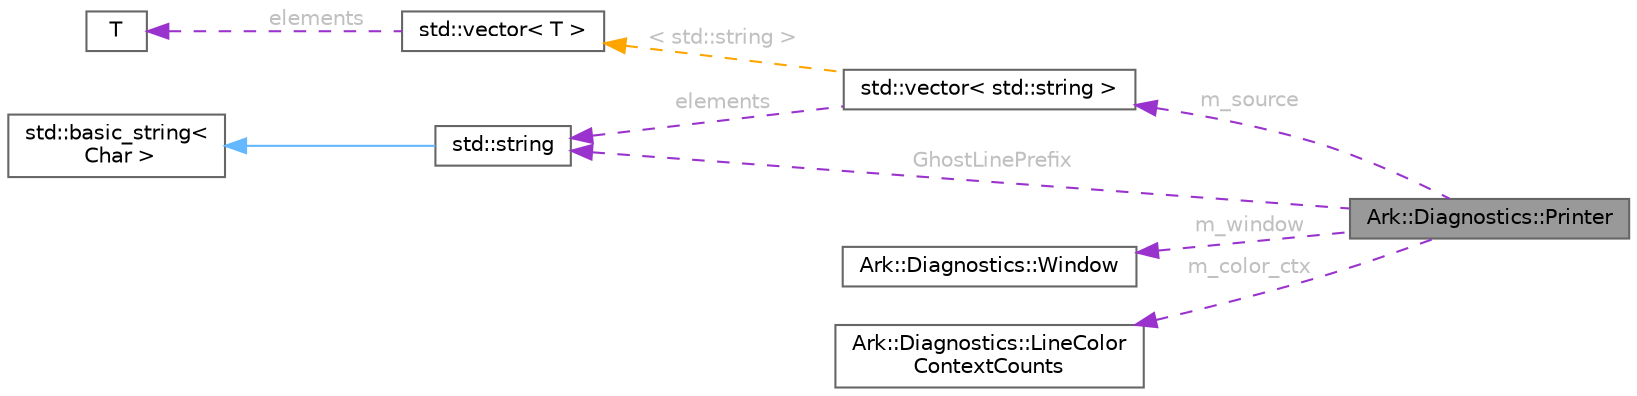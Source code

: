 digraph "Ark::Diagnostics::Printer"
{
 // INTERACTIVE_SVG=YES
 // LATEX_PDF_SIZE
  bgcolor="transparent";
  edge [fontname=Helvetica,fontsize=10,labelfontname=Helvetica,labelfontsize=10];
  node [fontname=Helvetica,fontsize=10,shape=box,height=0.2,width=0.4];
  rankdir="LR";
  Node1 [id="Node000001",label="Ark::Diagnostics::Printer",height=0.2,width=0.4,color="gray40", fillcolor="grey60", style="filled", fontcolor="black",tooltip="Source printer for diagnostics."];
  Node2 -> Node1 [id="edge1_Node000001_Node000002",dir="back",color="darkorchid3",style="dashed",tooltip=" ",label=" GhostLinePrefix",fontcolor="grey" ];
  Node2 [id="Node000002",label="std::string",height=0.2,width=0.4,color="gray40", fillcolor="white", style="filled",tooltip=" "];
  Node3 -> Node2 [id="edge2_Node000002_Node000003",dir="back",color="steelblue1",style="solid",tooltip=" "];
  Node3 [id="Node000003",label="std::basic_string\<\l Char \>",height=0.2,width=0.4,color="gray40", fillcolor="white", style="filled",tooltip=" "];
  Node4 -> Node1 [id="edge3_Node000001_Node000004",dir="back",color="darkorchid3",style="dashed",tooltip=" ",label=" m_source",fontcolor="grey" ];
  Node4 [id="Node000004",label="std::vector\< std::string \>",height=0.2,width=0.4,color="gray40", fillcolor="white", style="filled",tooltip=" "];
  Node2 -> Node4 [id="edge4_Node000004_Node000002",dir="back",color="darkorchid3",style="dashed",tooltip=" ",label=" elements",fontcolor="grey" ];
  Node5 -> Node4 [id="edge5_Node000004_Node000005",dir="back",color="orange",style="dashed",tooltip=" ",label=" \< std::string \>",fontcolor="grey" ];
  Node5 [id="Node000005",label="std::vector\< T \>",height=0.2,width=0.4,color="gray40", fillcolor="white", style="filled",tooltip=" "];
  Node6 -> Node5 [id="edge6_Node000005_Node000006",dir="back",color="darkorchid3",style="dashed",tooltip=" ",label=" elements",fontcolor="grey" ];
  Node6 [id="Node000006",label="T",height=0.2,width=0.4,color="gray40", fillcolor="white", style="filled",tooltip=" "];
  Node7 -> Node1 [id="edge7_Node000001_Node000007",dir="back",color="darkorchid3",style="dashed",tooltip=" ",label=" m_window",fontcolor="grey" ];
  Node7 [id="Node000007",label="Ark::Diagnostics::Window",height=0.2,width=0.4,color="gray40", fillcolor="white", style="filled",URL="$d5/db9/structArk_1_1Diagnostics_1_1Window.html",tooltip=" "];
  Node8 -> Node1 [id="edge8_Node000001_Node000008",dir="back",color="darkorchid3",style="dashed",tooltip=" ",label=" m_color_ctx",fontcolor="grey" ];
  Node8 [id="Node000008",label="Ark::Diagnostics::LineColor\lContextCounts",height=0.2,width=0.4,color="gray40", fillcolor="white", style="filled",URL="$d1/d92/structArk_1_1Diagnostics_1_1LineColorContextCounts.html",tooltip=" "];
}
